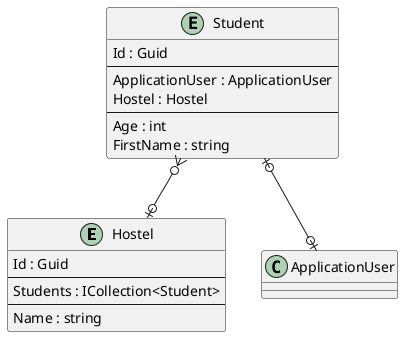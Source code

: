 @startuml

entity Hostel {
    Id : Guid
    --
    Students : ICollection<Student>
    ' HostelKeyCodePlaceholder
    --
    Name : string
    ' HostelPropertyCodePlaceholder
}

entity Student {
    Id : Guid
    --
    ApplicationUser : ApplicationUser
    Hostel : Hostel
    ' StudentKeyCodePlaceholder
    --
    Age : int
    FirstName : string
    ' StudentPropertyCodePlaceholder
}

' EntityCodePlaceholder

Student |o--o| ApplicationUser
Student }o--o| Hostel
' RelationshipCodePlaceholder

@enduml
